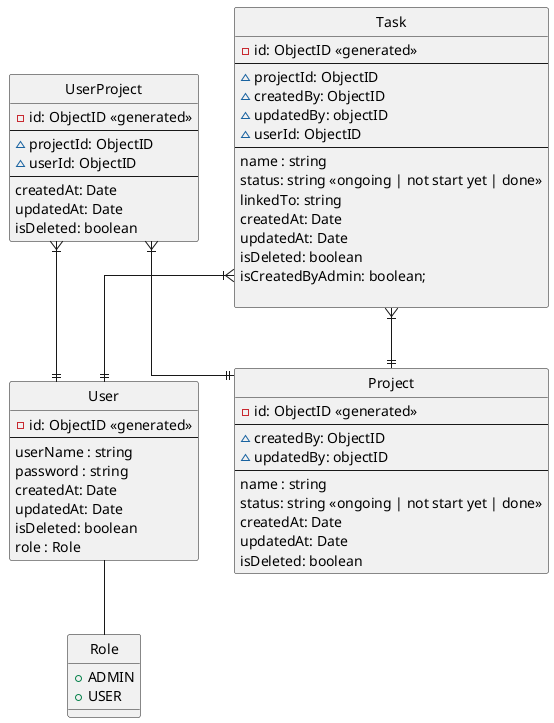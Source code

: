 @startuml Todo
' hide the spot
hide circle

' avoid problems with angled crows feet
skinparam linetype ortho

entity "User" as user {
    -id: ObjectID <<generated>>
    --
    userName : string
    password : string
    createdAt: Date
    updatedAt: Date
    isDeleted: boolean
    role : Role
}


entity "Project" as project {
    -id: ObjectID <<generated>>
    --
    ~ createdBy: ObjectID
    ~ updatedBy: objectID
    --
    name : string
    status: string <<ongoing | not start yet | done>>
    createdAt: Date
    updatedAt: Date
    isDeleted: boolean
}


entity "UserProject" as userproject {
    -id: ObjectID <<generated>>
    --
    ~ projectId: ObjectID
    ~ userId: ObjectID
    --
    createdAt: Date
    updatedAt: Date
    isDeleted: boolean
}


entity "Task" as task {
    -id: ObjectID <<generated>>
    --
    ~ projectId: ObjectID
    ~ createdBy: ObjectID
    ~ updatedBy: objectID
    ~ userId: ObjectID
    --
    name : string
    status: string <<ongoing | not start yet | done>>
    linkedTo: string
    createdAt: Date
    updatedAt: Date
    isDeleted: boolean
    isCreatedByAdmin: boolean;

}

enum Role {
    + ADMIN
    + USER
}

userproject }|--|| user
userproject }|--|| project

task }|--|| project
task }|--|| user

user -- Role


@enduml